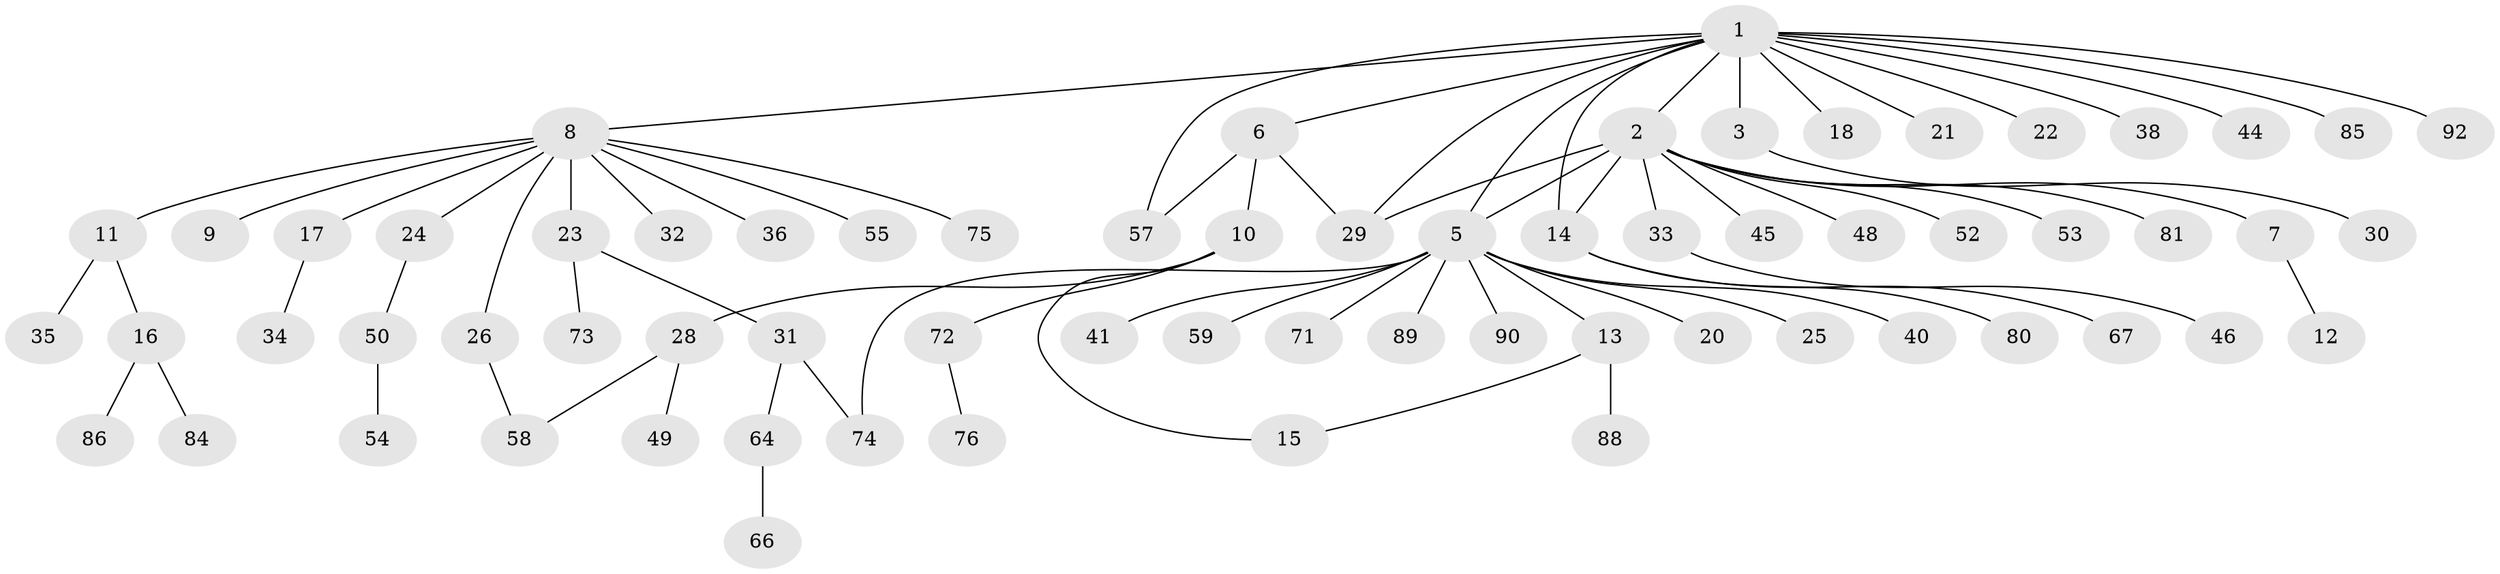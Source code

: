 // original degree distribution, {11: 0.021739130434782608, 7: 0.010869565217391304, 2: 0.2608695652173913, 8: 0.010869565217391304, 5: 0.010869565217391304, 12: 0.010869565217391304, 1: 0.5217391304347826, 4: 0.05434782608695652, 3: 0.08695652173913043, 6: 0.010869565217391304}
// Generated by graph-tools (version 1.1) at 2025/41/03/06/25 10:41:50]
// undirected, 67 vertices, 74 edges
graph export_dot {
graph [start="1"]
  node [color=gray90,style=filled];
  1 [super="+4"];
  2 [super="+19"];
  3;
  5 [super="+47"];
  6 [super="+42"];
  7;
  8 [super="+62"];
  9;
  10 [super="+63"];
  11 [super="+70"];
  12;
  13 [super="+51"];
  14 [super="+37"];
  15 [super="+79"];
  16 [super="+27"];
  17 [super="+43"];
  18 [super="+39"];
  20;
  21;
  22;
  23 [super="+65"];
  24;
  25;
  26 [super="+83"];
  28 [super="+82"];
  29;
  30;
  31 [super="+87"];
  32;
  33;
  34 [super="+77"];
  35;
  36 [super="+60"];
  38 [super="+69"];
  40;
  41;
  44;
  45;
  46 [super="+61"];
  48;
  49;
  50;
  52;
  53 [super="+56"];
  54;
  55;
  57;
  58 [super="+78"];
  59;
  64 [super="+68"];
  66;
  67;
  71;
  72;
  73;
  74;
  75;
  76;
  80;
  81;
  84;
  85;
  86;
  88;
  89 [super="+91"];
  90;
  92;
  1 -- 2;
  1 -- 3;
  1 -- 6;
  1 -- 14;
  1 -- 18;
  1 -- 22;
  1 -- 44;
  1 -- 85;
  1 -- 92;
  1 -- 5;
  1 -- 38;
  1 -- 21;
  1 -- 8;
  1 -- 57;
  1 -- 29;
  2 -- 5;
  2 -- 7;
  2 -- 14;
  2 -- 52;
  2 -- 53;
  2 -- 48;
  2 -- 33;
  2 -- 81;
  2 -- 29;
  2 -- 45;
  3 -- 30;
  5 -- 13;
  5 -- 20;
  5 -- 25;
  5 -- 40;
  5 -- 41;
  5 -- 59;
  5 -- 74;
  5 -- 89;
  5 -- 90;
  5 -- 71;
  6 -- 10;
  6 -- 29;
  6 -- 57;
  7 -- 12;
  8 -- 9;
  8 -- 11;
  8 -- 17;
  8 -- 23;
  8 -- 24;
  8 -- 26;
  8 -- 32;
  8 -- 36;
  8 -- 55;
  8 -- 75;
  10 -- 15;
  10 -- 28;
  10 -- 72;
  11 -- 16;
  11 -- 35;
  13 -- 88;
  13 -- 15;
  14 -- 80;
  14 -- 67;
  16 -- 84;
  16 -- 86;
  17 -- 34;
  23 -- 31;
  23 -- 73;
  24 -- 50;
  26 -- 58;
  28 -- 49;
  28 -- 58;
  31 -- 64;
  31 -- 74;
  33 -- 46;
  50 -- 54;
  64 -- 66;
  72 -- 76;
}
